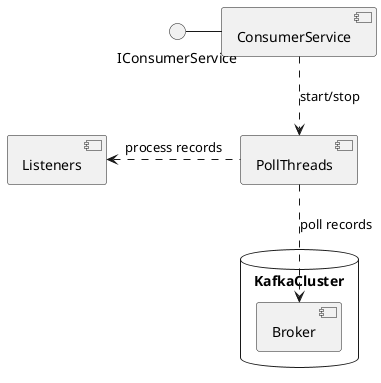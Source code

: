 @startuml

skinparam shadowing false

() IConsumerService

IConsumerService - [ConsumerService]
[ConsumerService] ..> [PollThreads] : start/stop
[PollThreads] -left..> [Listeners] : process records

database KafkaCluster {
    [Broker]
}

[PollThreads] ..> [Broker] : poll records



@enduml